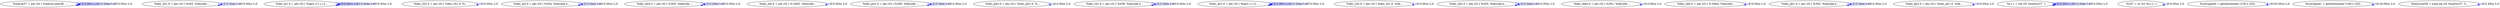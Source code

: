 digraph {
Node0x560817b04ba0[label="  %indvar37 = phi i32 [ %indvar.next38, ..."];
Node0x560817b04ba0 -> Node0x560817b04ba0[label="D:0.00ns L:0",color=blue];
Node0x560817b04ba0 -> Node0x560817b04ba0[label="D:0.00ns L:0",color=blue];
Node0x560817b04ba0 -> Node0x560817b04ba0[label="D:0.00ns L:0",color=blue];
Node0x560817b04c80[label="  %dec_rlt1.0 = phi i32 [ %363, %decode...."];
Node0x560817b04c80 -> Node0x560817b04c80[label="D:0.00ns L:0",color=blue];
Node0x560817b04c80 -> Node0x560817b04c80[label="D:0.00ns L:0",color=blue];
Node0x560817b04d60[label="  %dec_al1.0 = phi i32 [ %apl1.i11.i.i.2..."];
Node0x560817b04d60 -> Node0x560817b04d60[label="D:0.00ns L:0",color=blue];
Node0x560817b04d60 -> Node0x560817b04d60[label="D:0.00ns L:0",color=blue];
Node0x560817b04d60 -> Node0x560817b04d60[label="D:0.00ns L:0",color=blue];
Node0x560817b04e40[label="  %dec_rlt2.0 = phi i32 [ %dec_rlt1.0, %..."];
Node0x560817b04e40 -> Node0x560817b04e40[label="D:0.00ns L:0",color=blue];
Node0x560817b04f20[label="  %dec_al2.0 = phi i32 [ %344, %decode.e..."];
Node0x560817b04f20 -> Node0x560817b04f20[label="D:0.00ns L:0",color=blue];
Node0x560817b04f20 -> Node0x560817b04f20[label="D:0.00ns L:0",color=blue];
Node0x560817b05000[label="  %dec_detl.0 = phi i32 [ %305, %decode...."];
Node0x560817b05000 -> Node0x560817b05000[label="D:0.00ns L:0",color=blue];
Node0x560817b05000 -> Node0x560817b05000[label="D:0.00ns L:0",color=blue];
Node0x560817b050e0[label="  %dec_nbl.0 = phi i32 [ %.0463, %decode..."];
Node0x560817b050e0 -> Node0x560817b050e0[label="D:0.00ns L:0",color=blue];
Node0x560817b051c0[label="  %dec_plt1.0 = phi i32 [ %306, %decode...."];
Node0x560817b051c0 -> Node0x560817b051c0[label="D:0.00ns L:0",color=blue];
Node0x560817b051c0 -> Node0x560817b051c0[label="D:0.00ns L:0",color=blue];
Node0x560817b052a0[label="  %dec_plt2.0 = phi i32 [ %dec_plt1.0, %..."];
Node0x560817b052a0 -> Node0x560817b052a0[label="D:0.00ns L:0",color=blue];
Node0x560817b05380[label="  %dec_rh1.0 = phi i32 [ %438, %decode.e..."];
Node0x560817b05380 -> Node0x560817b05380[label="D:0.00ns L:0",color=blue];
Node0x560817b05380 -> Node0x560817b05380[label="D:0.00ns L:0",color=blue];
Node0x560817b12d40[label="  %dec_ah1.0 = phi i32 [ %apl1.i.i.i.2, ..."];
Node0x560817b12d40 -> Node0x560817b12d40[label="D:0.00ns L:0",color=blue];
Node0x560817b12d40 -> Node0x560817b12d40[label="D:0.00ns L:0",color=blue];
Node0x560817b12d40 -> Node0x560817b12d40[label="D:0.00ns L:0",color=blue];
Node0x560817b12e20[label="  %dec_rh2.0 = phi i32 [ %dec_rh1.0, %de..."];
Node0x560817b12e20 -> Node0x560817b12e20[label="D:0.00ns L:0",color=blue];
Node0x560817b12f00[label="  %dec_ah2.0 = phi i32 [ %430, %decode.e..."];
Node0x560817b12f00 -> Node0x560817b12f00[label="D:0.00ns L:0",color=blue];
Node0x560817b12f00 -> Node0x560817b12f00[label="D:0.00ns L:0",color=blue];
Node0x560817b12fe0[label="  %dec_deth.0 = phi i32 [ %391, %decode...."];
Node0x560817b12fe0 -> Node0x560817b12fe0[label="D:0.00ns L:0",color=blue];
Node0x560817b130c0[label="  %dec_nbh.0 = phi i32 [ %.0464, %decode..."];
Node0x560817b130c0 -> Node0x560817b130c0[label="D:0.00ns L:0",color=blue];
Node0x560817b131a0[label="  %dec_ph1.0 = phi i32 [ %392, %decode.e..."];
Node0x560817b131a0 -> Node0x560817b131a0[label="D:0.00ns L:0",color=blue];
Node0x560817b131a0 -> Node0x560817b131a0[label="D:0.00ns L:0",color=blue];
Node0x560817b13280[label="  %dec_ph2.0 = phi i32 [ %dec_ph1.0, %de..."];
Node0x560817b13280 -> Node0x560817b13280[label="D:0.00ns L:0",color=blue];
Node0x560817b13360[label="  %i.i.1 = shl i32 %indvar37, 1"];
Node0x560817b13360 -> Node0x560817b13360[label="D:0.00ns L:0",color=blue];
Node0x560817b13360 -> Node0x560817b13360[label="D:0.00ns L:0",color=blue];
Node0x560817b13360 -> Node0x560817b13360[label="D:0.00ns L:0",color=blue];
Node0x560817b13440[label="  %257 = or i32 %i.i.1, 1"];
Node0x560817b13440 -> Node0x560817b13440[label="D:0.00ns L:0",color=blue];
Node0x560817b13520[label="  %scevgep40 = getelementptr [100 x i32]..."];
Node0x560817b13520 -> Node0x560817b13520[label="D:20.00ns L:0",color=blue];
Node0x560817b13600[label="  %scevgep41 = getelementptr [100 x i32]..."];
Node0x560817b13600 -> Node0x560817b13600[label="D:20.00ns L:0",color=blue];
Node0x560817b136e0[label="  %exitcond39 = icmp eq i32 %indvar37, 5..."];
Node0x560817b136e0 -> Node0x560817b136e0[label="D:2.49ns L:0",color=blue];
}
